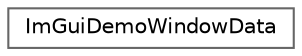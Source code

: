 digraph "类继承关系图"
{
 // LATEX_PDF_SIZE
  bgcolor="transparent";
  edge [fontname=Helvetica,fontsize=10,labelfontname=Helvetica,labelfontsize=10];
  node [fontname=Helvetica,fontsize=10,shape=box,height=0.2,width=0.4];
  rankdir="LR";
  Node0 [id="Node000000",label="ImGuiDemoWindowData",height=0.2,width=0.4,color="grey40", fillcolor="white", style="filled",URL="$struct_im_gui_demo_window_data.html",tooltip=" "];
}
